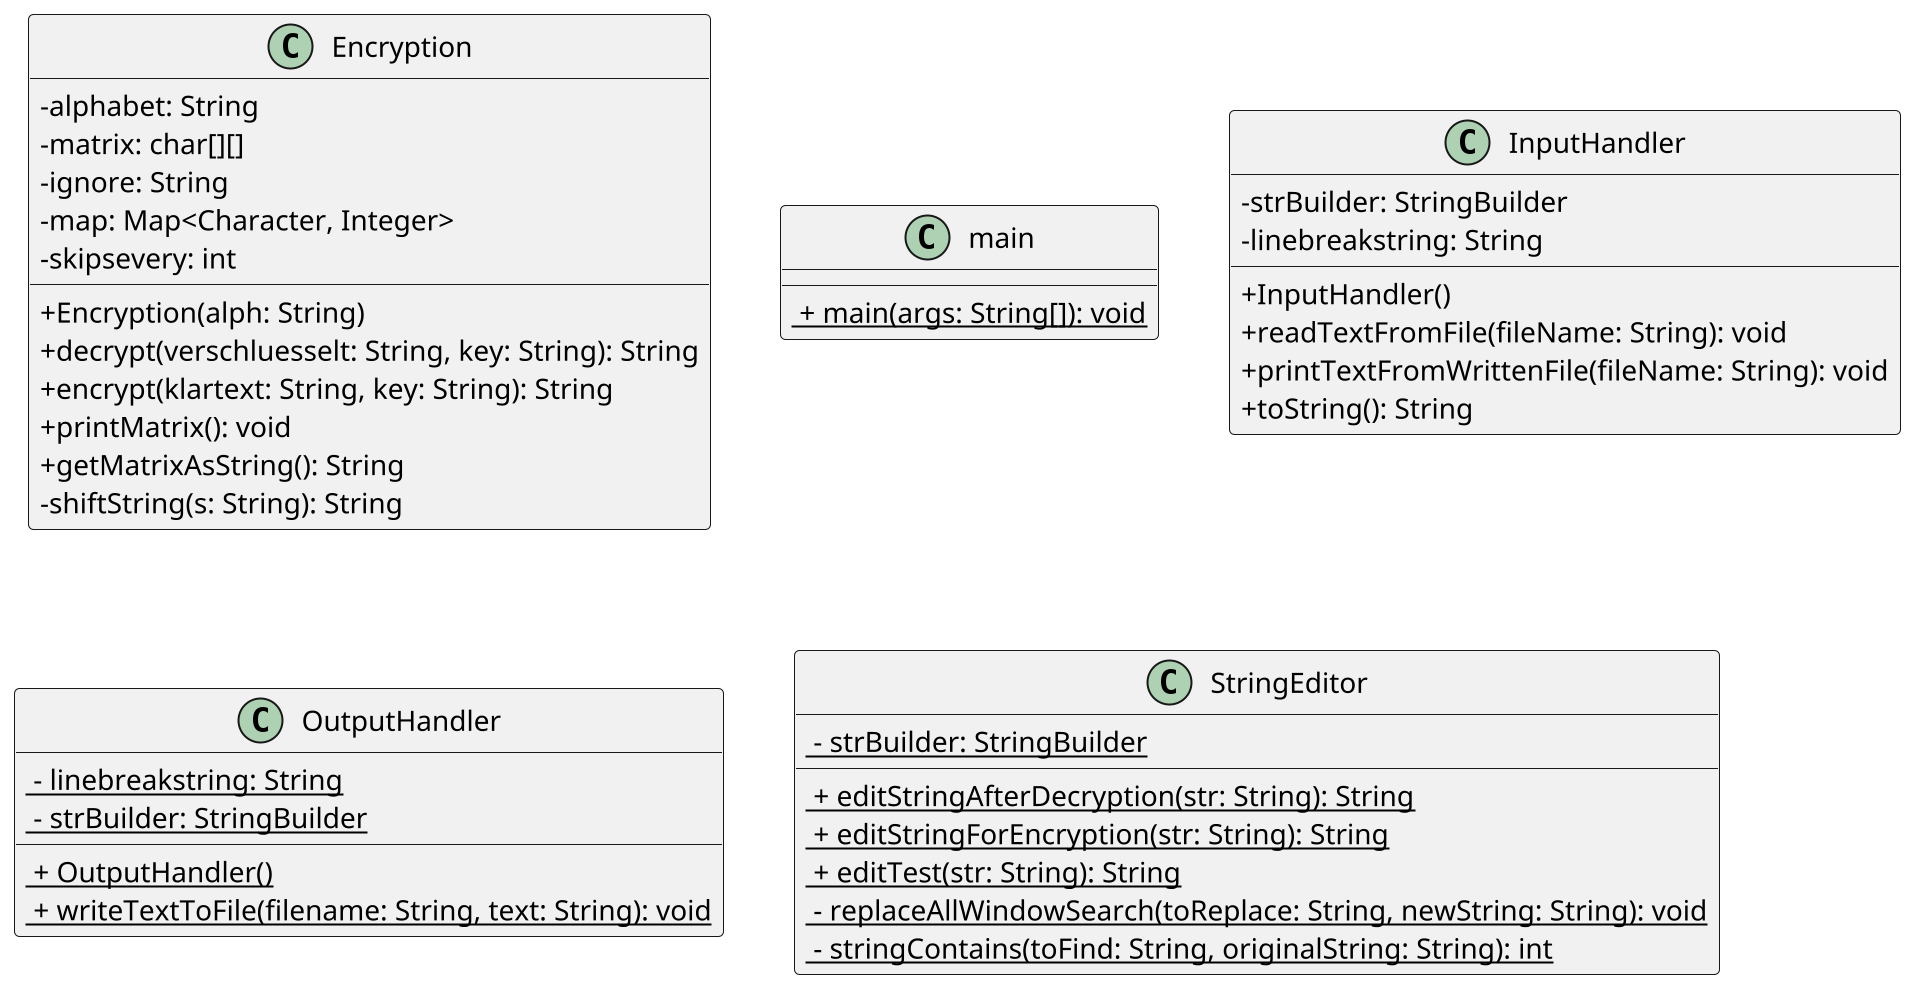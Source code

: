 @startuml
scale 2
skinparam classAttributeIconSize 0

class Encryption {
    - alphabet: String
    - matrix: char[][]
    - ignore: String
    - map: Map<Character, Integer>
    - skipsevery: int
    + Encryption(alph: String)
    + decrypt(verschluesselt: String, key: String): String
    + encrypt(klartext: String, key: String): String
    + printMatrix(): void
    + getMatrixAsString(): String
    - shiftString(s: String): String
}

class main {
    <u> + main(args: String[]): void
}

class InputHandler {
    - strBuilder: StringBuilder
    - linebreakstring: String
    + InputHandler()
    + readTextFromFile(fileName: String): void
    + printTextFromWrittenFile(fileName: String): void
    + toString(): String
}

class OutputHandler {
   <u> - linebreakstring: String
   <u> - strBuilder: StringBuilder
   <u> + OutputHandler()
   <u> + writeTextToFile(filename: String, text: String): void
}

class StringEditor {
   <u> - strBuilder: StringBuilder
   <u> + editStringAfterDecryption(str: String): String
   <u> + editStringForEncryption(str: String): String
   <u> + editTest(str: String): String
   <u> - replaceAllWindowSearch(toReplace: String, newString: String): void
   <u> - stringContains(toFind: String, originalString: String): int
}



@enduml